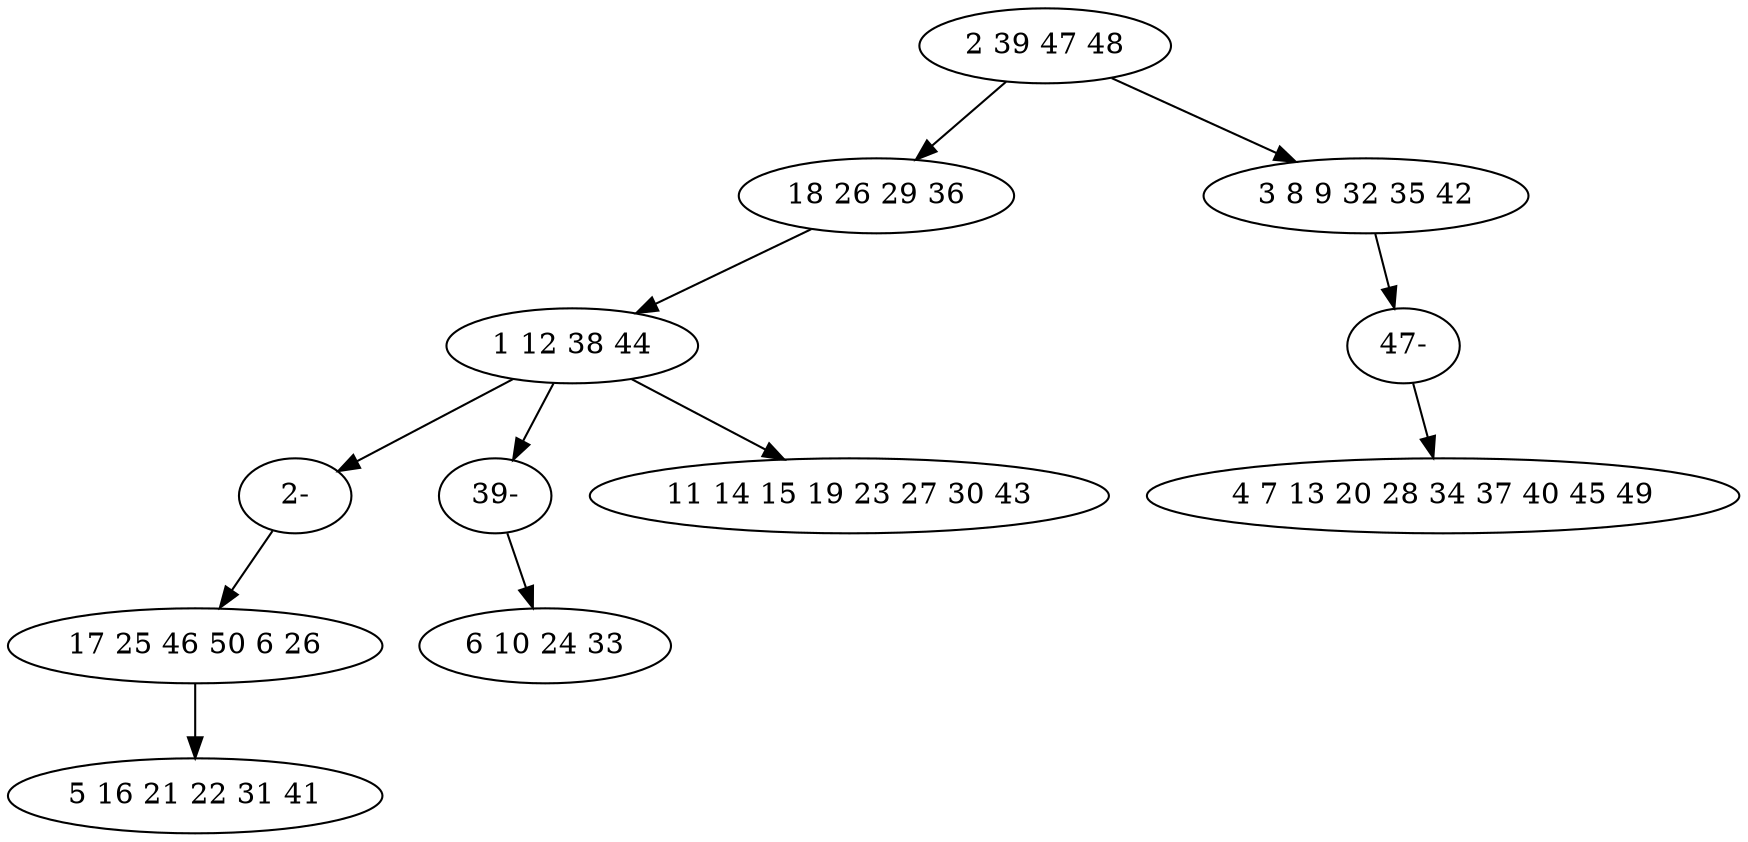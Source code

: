digraph true_tree {
	"0" -> "1"
	"1" -> "2"
	"0" -> "3"
	"2" -> "11"
	"2" -> "10"
	"2" -> "6"
	"3" -> "9"
	"4" -> "8"
	"9" -> "7"
	"10" -> "5"
	"11" -> "4"
	"0" [label="2 39 47 48"];
	"1" [label="18 26 29 36"];
	"2" [label="1 12 38 44"];
	"3" [label="3 8 9 32 35 42"];
	"4" [label="17 25 46 50 6 26"];
	"5" [label="6 10 24 33"];
	"6" [label="11 14 15 19 23 27 30 43"];
	"7" [label="4 7 13 20 28 34 37 40 45 49"];
	"8" [label="5 16 21 22 31 41"];
	"9" [label="47-"];
	"10" [label="39-"];
	"11" [label="2-"];
}
